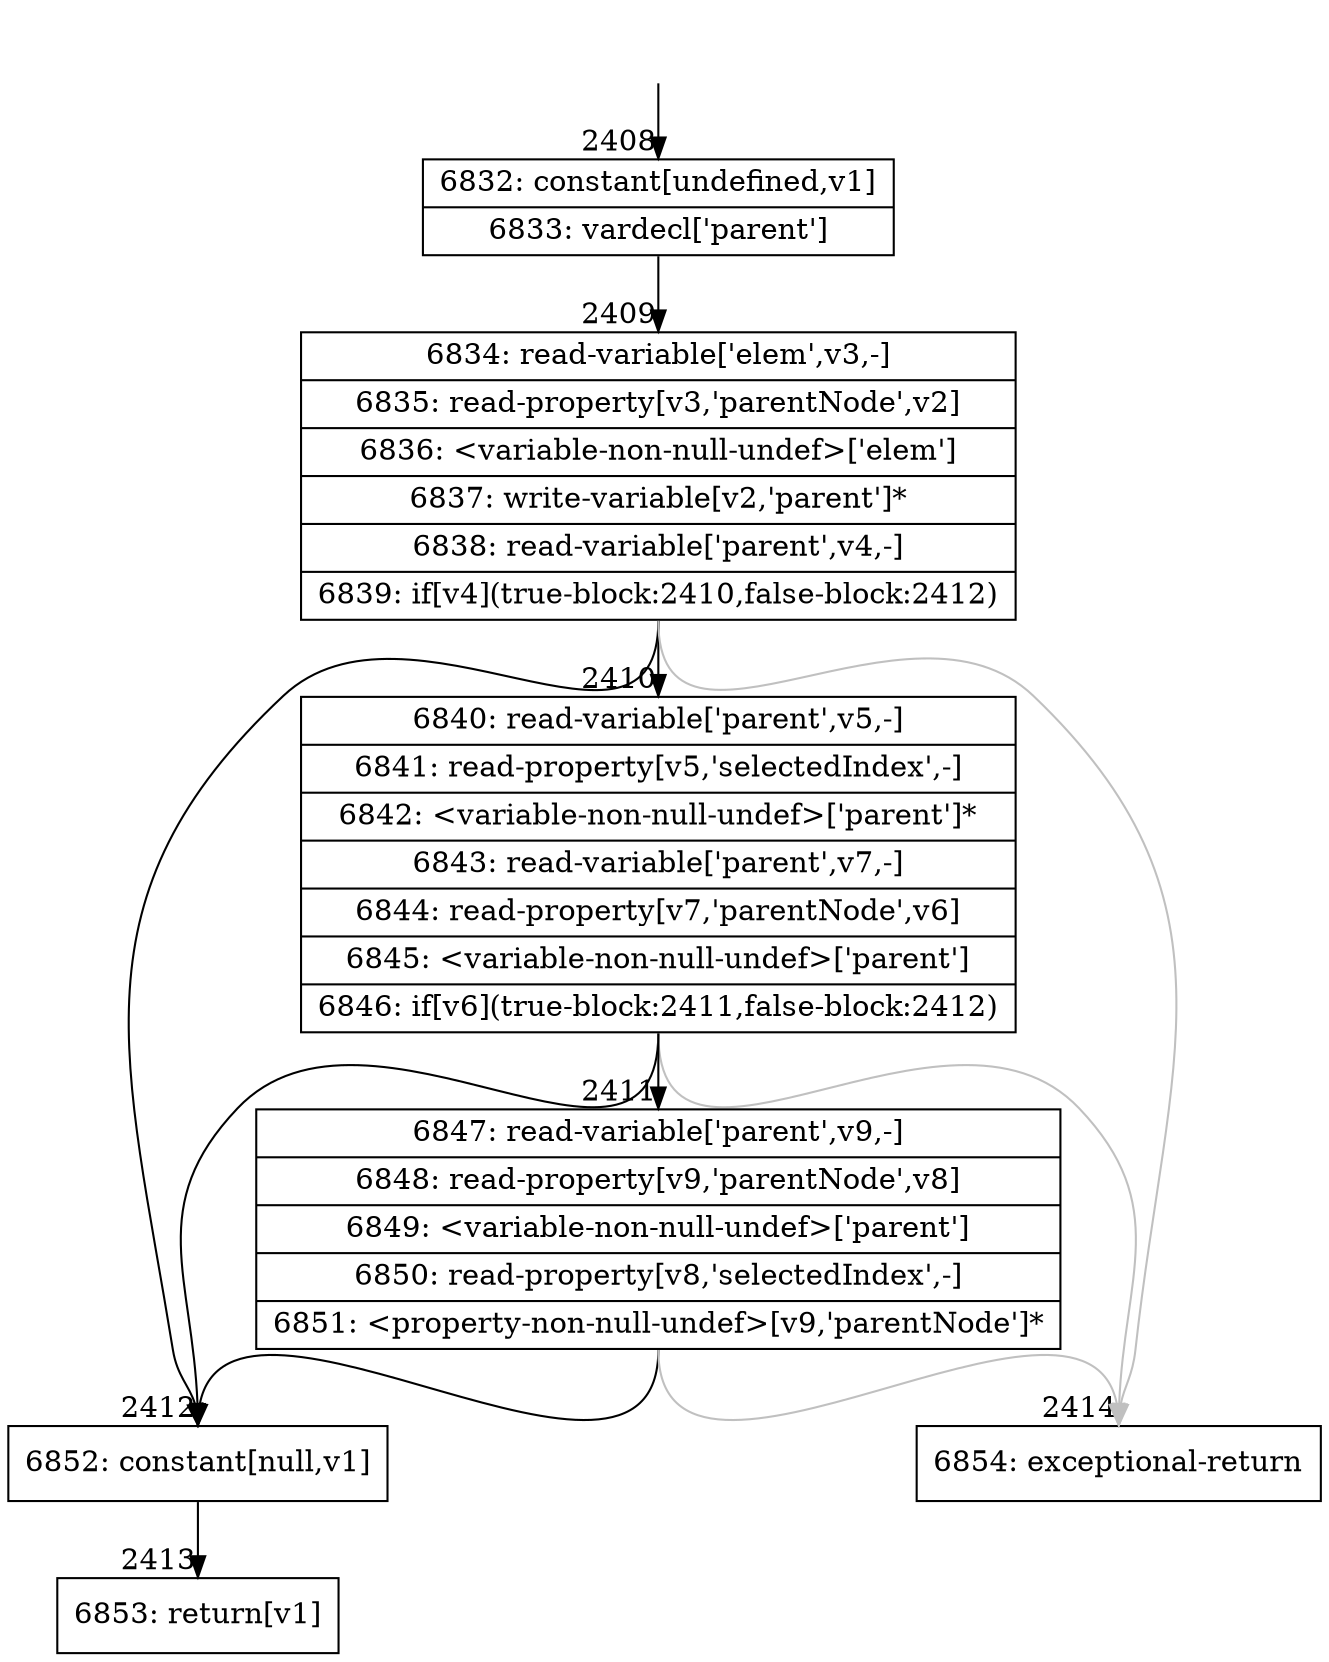 digraph {
rankdir="TD"
BB_entry165[shape=none,label=""];
BB_entry165 -> BB2408 [tailport=s, headport=n, headlabel="    2408"]
BB2408 [shape=record label="{6832: constant[undefined,v1]|6833: vardecl['parent']}" ] 
BB2408 -> BB2409 [tailport=s, headport=n, headlabel="      2409"]
BB2409 [shape=record label="{6834: read-variable['elem',v3,-]|6835: read-property[v3,'parentNode',v2]|6836: \<variable-non-null-undef\>['elem']|6837: write-variable[v2,'parent']*|6838: read-variable['parent',v4,-]|6839: if[v4](true-block:2410,false-block:2412)}" ] 
BB2409 -> BB2410 [tailport=s, headport=n, headlabel="      2410"]
BB2409 -> BB2412 [tailport=s, headport=n, headlabel="      2412"]
BB2409 -> BB2414 [tailport=s, headport=n, color=gray, headlabel="      2414"]
BB2410 [shape=record label="{6840: read-variable['parent',v5,-]|6841: read-property[v5,'selectedIndex',-]|6842: \<variable-non-null-undef\>['parent']*|6843: read-variable['parent',v7,-]|6844: read-property[v7,'parentNode',v6]|6845: \<variable-non-null-undef\>['parent']|6846: if[v6](true-block:2411,false-block:2412)}" ] 
BB2410 -> BB2411 [tailport=s, headport=n, headlabel="      2411"]
BB2410 -> BB2412 [tailport=s, headport=n]
BB2410 -> BB2414 [tailport=s, headport=n, color=gray]
BB2411 [shape=record label="{6847: read-variable['parent',v9,-]|6848: read-property[v9,'parentNode',v8]|6849: \<variable-non-null-undef\>['parent']|6850: read-property[v8,'selectedIndex',-]|6851: \<property-non-null-undef\>[v9,'parentNode']*}" ] 
BB2411 -> BB2412 [tailport=s, headport=n]
BB2411 -> BB2414 [tailport=s, headport=n, color=gray]
BB2412 [shape=record label="{6852: constant[null,v1]}" ] 
BB2412 -> BB2413 [tailport=s, headport=n, headlabel="      2413"]
BB2413 [shape=record label="{6853: return[v1]}" ] 
BB2414 [shape=record label="{6854: exceptional-return}" ] 
}
